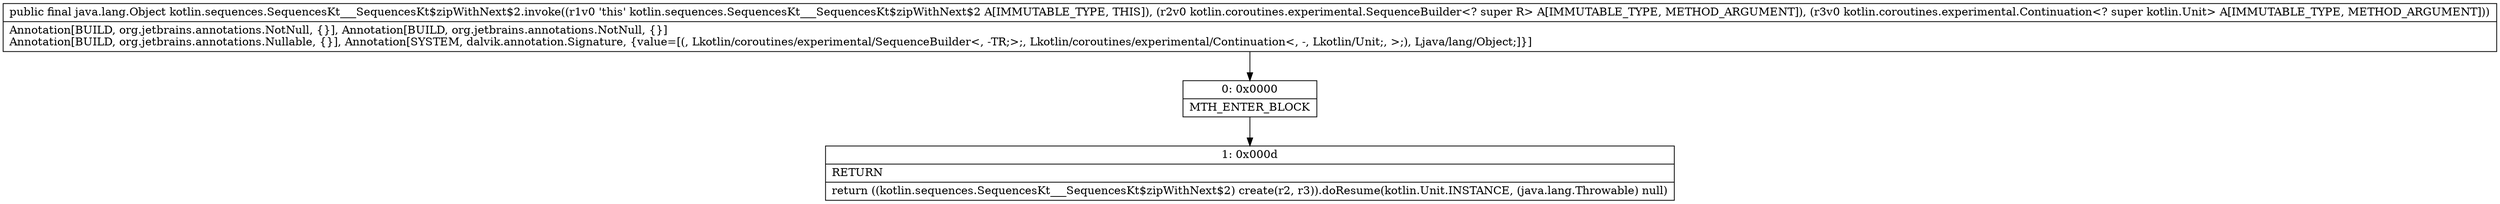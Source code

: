 digraph "CFG forkotlin.sequences.SequencesKt___SequencesKt$zipWithNext$2.invoke(Lkotlin\/coroutines\/experimental\/SequenceBuilder;Lkotlin\/coroutines\/experimental\/Continuation;)Ljava\/lang\/Object;" {
Node_0 [shape=record,label="{0\:\ 0x0000|MTH_ENTER_BLOCK\l}"];
Node_1 [shape=record,label="{1\:\ 0x000d|RETURN\l|return ((kotlin.sequences.SequencesKt___SequencesKt$zipWithNext$2) create(r2, r3)).doResume(kotlin.Unit.INSTANCE, (java.lang.Throwable) null)\l}"];
MethodNode[shape=record,label="{public final java.lang.Object kotlin.sequences.SequencesKt___SequencesKt$zipWithNext$2.invoke((r1v0 'this' kotlin.sequences.SequencesKt___SequencesKt$zipWithNext$2 A[IMMUTABLE_TYPE, THIS]), (r2v0 kotlin.coroutines.experimental.SequenceBuilder\<? super R\> A[IMMUTABLE_TYPE, METHOD_ARGUMENT]), (r3v0 kotlin.coroutines.experimental.Continuation\<? super kotlin.Unit\> A[IMMUTABLE_TYPE, METHOD_ARGUMENT]))  | Annotation[BUILD, org.jetbrains.annotations.NotNull, \{\}], Annotation[BUILD, org.jetbrains.annotations.NotNull, \{\}]\lAnnotation[BUILD, org.jetbrains.annotations.Nullable, \{\}], Annotation[SYSTEM, dalvik.annotation.Signature, \{value=[(, Lkotlin\/coroutines\/experimental\/SequenceBuilder\<, \-TR;\>;, Lkotlin\/coroutines\/experimental\/Continuation\<, \-, Lkotlin\/Unit;, \>;), Ljava\/lang\/Object;]\}]\l}"];
MethodNode -> Node_0;
Node_0 -> Node_1;
}

